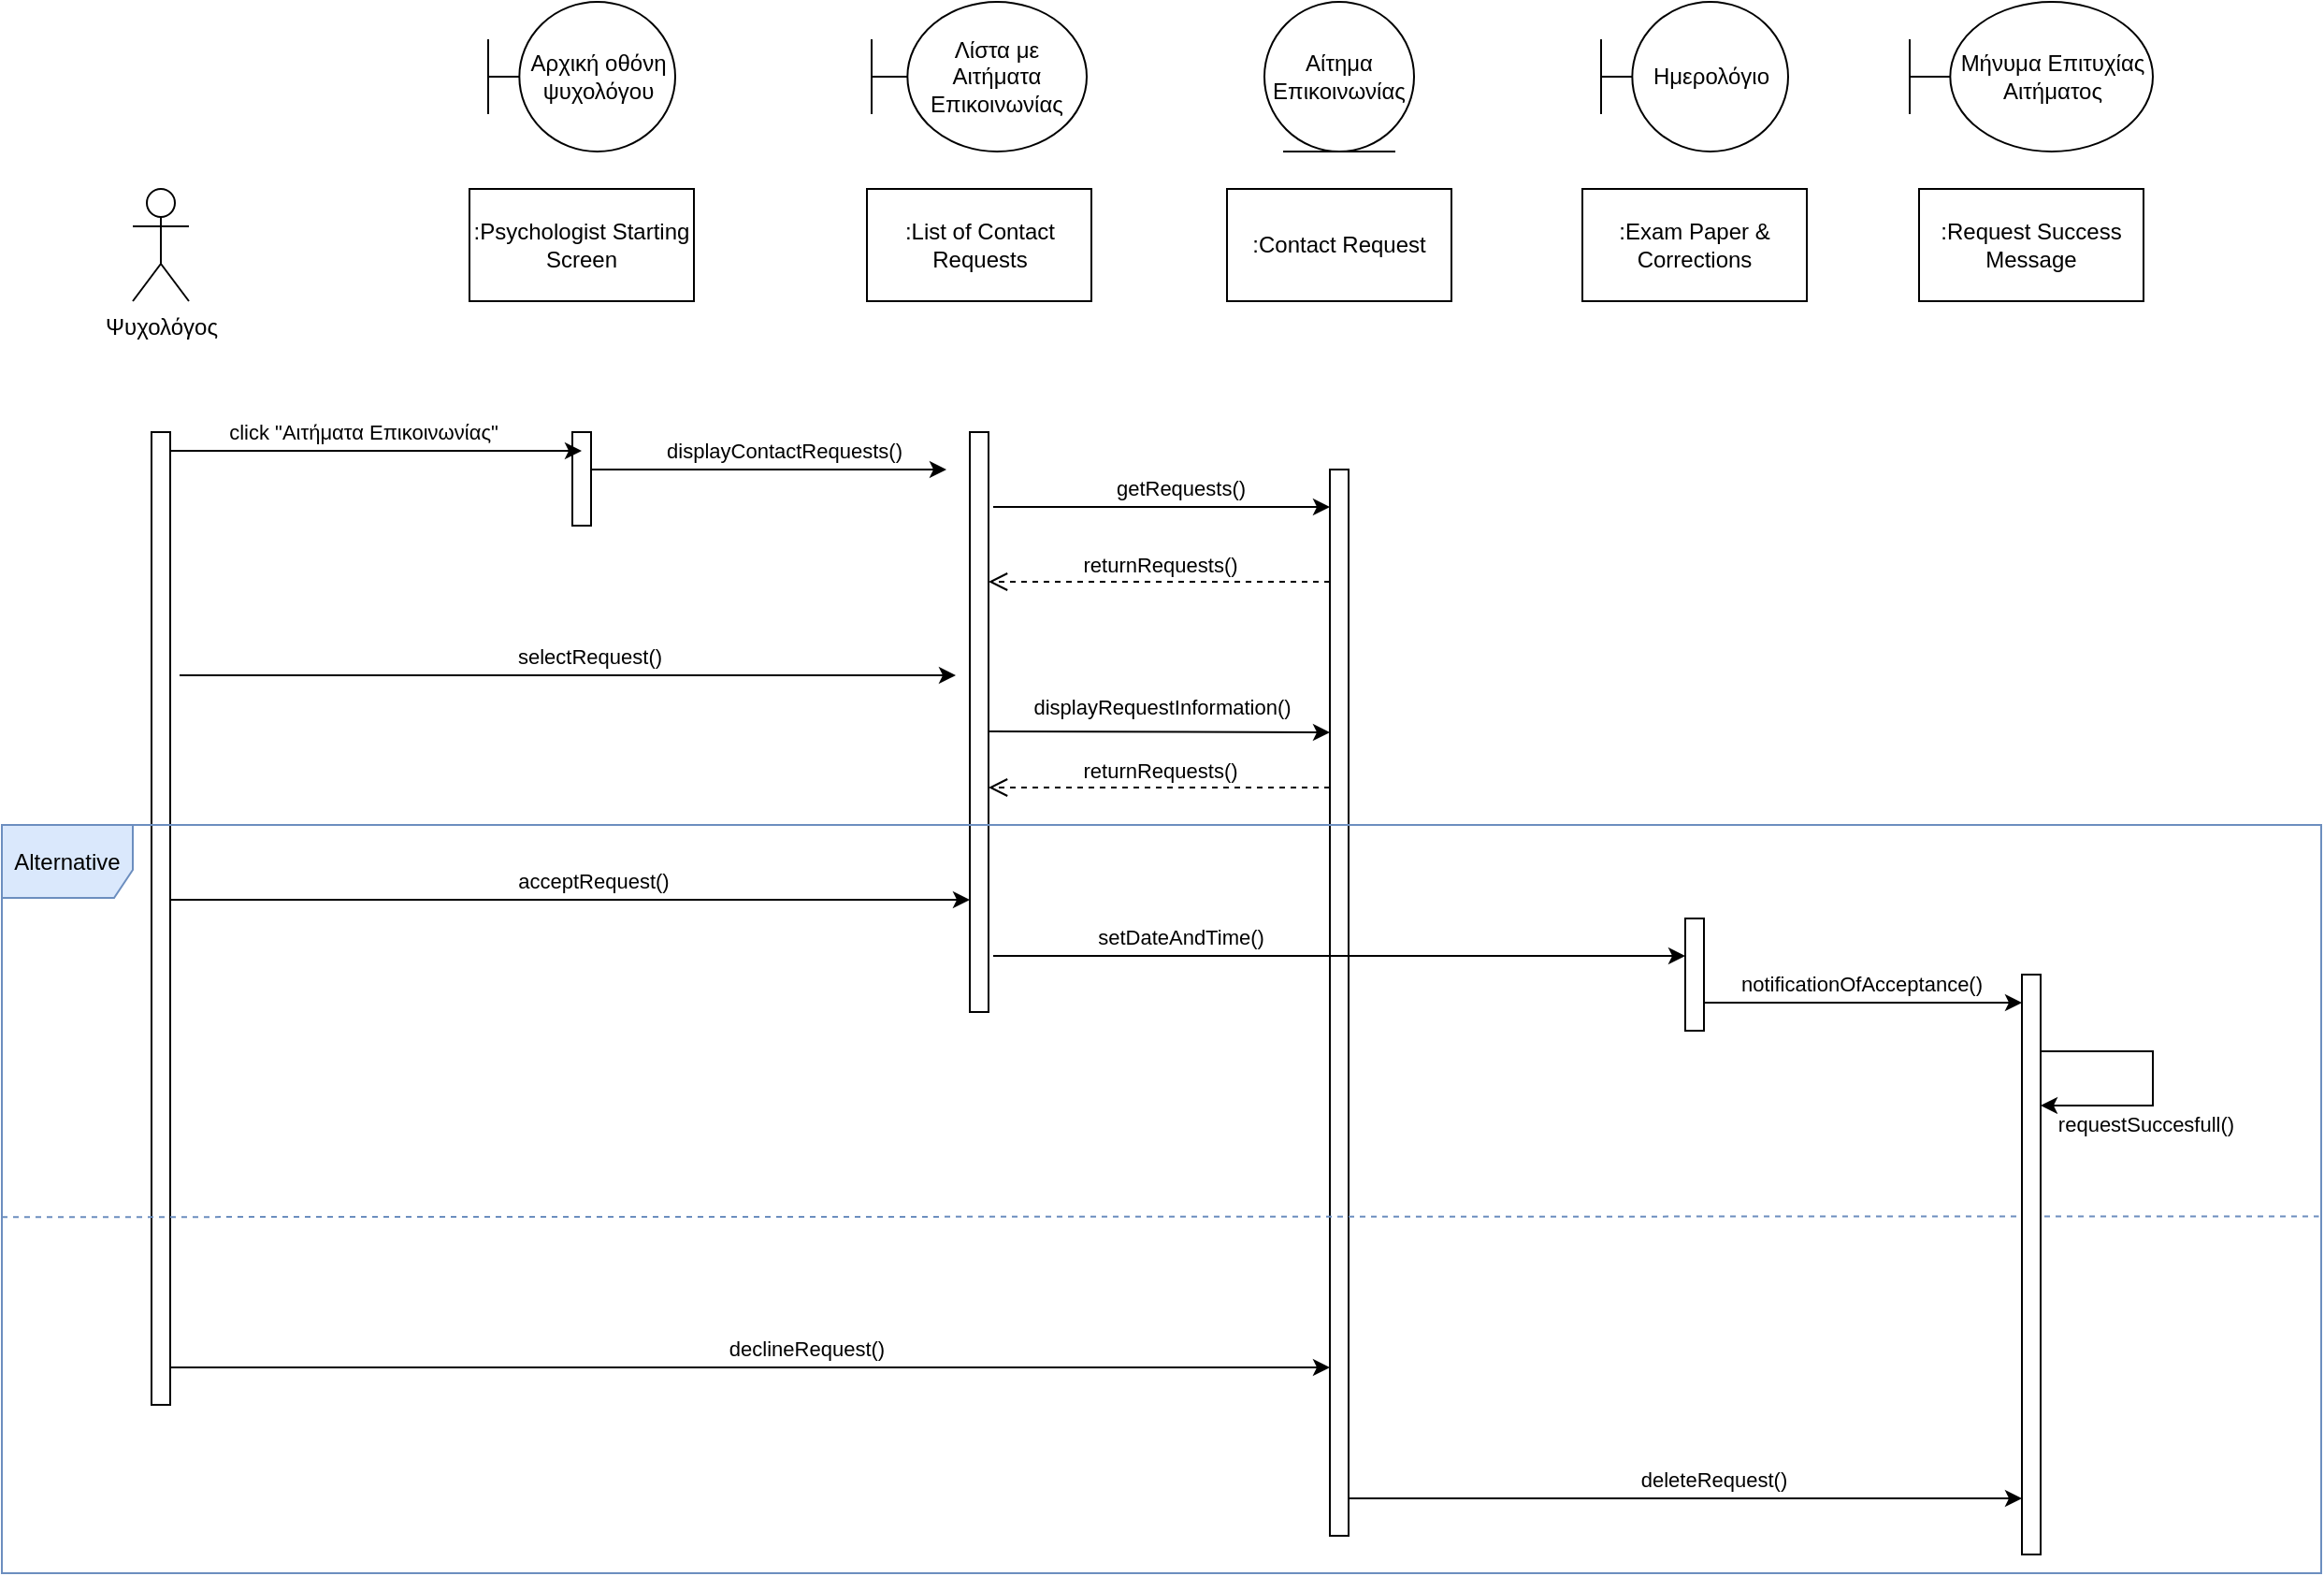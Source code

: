 <mxfile version="21.2.9" type="device">
  <diagram name="Σελίδα-1" id="_lJqW_yFYZ5H-BaYLXQz">
    <mxGraphModel dx="3540" dy="1991" grid="1" gridSize="10" guides="1" tooltips="1" connect="1" arrows="1" fold="1" page="1" pageScale="1" pageWidth="1654" pageHeight="1169" math="0" shadow="0">
      <root>
        <mxCell id="0" />
        <mxCell id="1" parent="0" />
        <mxCell id="HmwX1XfFwYf_WI6rh7wV-1" value="Ψυχολόγος" style="shape=umlActor;verticalLabelPosition=bottom;verticalAlign=top;html=1;" parent="1" vertex="1">
          <mxGeometry x="-1530" y="-1020" width="30" height="60" as="geometry" />
        </mxCell>
        <mxCell id="HmwX1XfFwYf_WI6rh7wV-2" value="" style="html=1;points=[];perimeter=orthogonalPerimeter;outlineConnect=0;targetShapes=umlLifeline;portConstraint=eastwest;newEdgeStyle={&quot;edgeStyle&quot;:&quot;elbowEdgeStyle&quot;,&quot;elbow&quot;:&quot;vertical&quot;,&quot;curved&quot;:0,&quot;rounded&quot;:0};" parent="1" vertex="1">
          <mxGeometry x="-1520" y="-890" width="10" height="520" as="geometry" />
        </mxCell>
        <mxCell id="HmwX1XfFwYf_WI6rh7wV-3" value="Λίστα με Αιτήματα Επικοινωνίας" style="shape=umlBoundary;whiteSpace=wrap;html=1;" parent="1" vertex="1">
          <mxGeometry x="-1135" y="-1120" width="115" height="80" as="geometry" />
        </mxCell>
        <mxCell id="HmwX1XfFwYf_WI6rh7wV-4" value=":Psychologist Starting Screen" style="rounded=0;whiteSpace=wrap;html=1;" parent="1" vertex="1">
          <mxGeometry x="-1350" y="-1020" width="120" height="60" as="geometry" />
        </mxCell>
        <mxCell id="HmwX1XfFwYf_WI6rh7wV-5" value="Αρχική οθόνη ψυχολόγου" style="shape=umlBoundary;whiteSpace=wrap;html=1;" parent="1" vertex="1">
          <mxGeometry x="-1340" y="-1120" width="100" height="80" as="geometry" />
        </mxCell>
        <mxCell id="HmwX1XfFwYf_WI6rh7wV-6" value=":List of Contact Requests" style="rounded=0;whiteSpace=wrap;html=1;" parent="1" vertex="1">
          <mxGeometry x="-1137.5" y="-1020" width="120" height="60" as="geometry" />
        </mxCell>
        <mxCell id="HmwX1XfFwYf_WI6rh7wV-7" value="Ημερολόγιο" style="shape=umlBoundary;whiteSpace=wrap;html=1;" parent="1" vertex="1">
          <mxGeometry x="-745" y="-1120" width="100" height="80" as="geometry" />
        </mxCell>
        <mxCell id="HmwX1XfFwYf_WI6rh7wV-8" value="" style="html=1;points=[];perimeter=orthogonalPerimeter;outlineConnect=0;targetShapes=umlLifeline;portConstraint=eastwest;newEdgeStyle={&quot;edgeStyle&quot;:&quot;elbowEdgeStyle&quot;,&quot;elbow&quot;:&quot;vertical&quot;,&quot;curved&quot;:0,&quot;rounded&quot;:0};" parent="1" vertex="1">
          <mxGeometry x="-1295" y="-890" width="10" height="50" as="geometry" />
        </mxCell>
        <mxCell id="HmwX1XfFwYf_WI6rh7wV-9" value="Μήνυμα Επιτυχίας Αιτήματος" style="shape=umlBoundary;whiteSpace=wrap;html=1;" parent="1" vertex="1">
          <mxGeometry x="-580" y="-1120" width="130" height="80" as="geometry" />
        </mxCell>
        <mxCell id="HmwX1XfFwYf_WI6rh7wV-11" value="" style="html=1;points=[];perimeter=orthogonalPerimeter;outlineConnect=0;targetShapes=umlLifeline;portConstraint=eastwest;newEdgeStyle={&quot;edgeStyle&quot;:&quot;elbowEdgeStyle&quot;,&quot;elbow&quot;:&quot;vertical&quot;,&quot;curved&quot;:0,&quot;rounded&quot;:0};" parent="1" vertex="1">
          <mxGeometry x="-1082.5" y="-890" width="10" height="310" as="geometry" />
        </mxCell>
        <mxCell id="HmwX1XfFwYf_WI6rh7wV-12" value="" style="endArrow=classic;html=1;rounded=0;" parent="1" source="HmwX1XfFwYf_WI6rh7wV-2" edge="1">
          <mxGeometry width="50" height="50" relative="1" as="geometry">
            <mxPoint x="-1480" y="-860" as="sourcePoint" />
            <mxPoint x="-1290" y="-880" as="targetPoint" />
          </mxGeometry>
        </mxCell>
        <mxCell id="HmwX1XfFwYf_WI6rh7wV-13" value="click &quot;Αιτήματα Επικοινωνίας&quot;" style="edgeLabel;html=1;align=center;verticalAlign=middle;resizable=0;points=[];" parent="HmwX1XfFwYf_WI6rh7wV-12" vertex="1" connectable="0">
          <mxGeometry x="0.187" y="-2" relative="1" as="geometry">
            <mxPoint x="-28" y="-12" as="offset" />
          </mxGeometry>
        </mxCell>
        <mxCell id="HmwX1XfFwYf_WI6rh7wV-14" value="" style="html=1;points=[];perimeter=orthogonalPerimeter;outlineConnect=0;targetShapes=umlLifeline;portConstraint=eastwest;newEdgeStyle={&quot;edgeStyle&quot;:&quot;elbowEdgeStyle&quot;,&quot;elbow&quot;:&quot;vertical&quot;,&quot;curved&quot;:0,&quot;rounded&quot;:0};" parent="1" vertex="1">
          <mxGeometry x="-890" y="-870" width="10" height="570" as="geometry" />
        </mxCell>
        <mxCell id="HmwX1XfFwYf_WI6rh7wV-15" value="" style="endArrow=classic;html=1;rounded=0;" parent="1" edge="1">
          <mxGeometry width="50" height="50" relative="1" as="geometry">
            <mxPoint x="-1285" y="-870" as="sourcePoint" />
            <mxPoint x="-1095" y="-870" as="targetPoint" />
          </mxGeometry>
        </mxCell>
        <mxCell id="HmwX1XfFwYf_WI6rh7wV-16" value="displayContactRequests()" style="edgeLabel;html=1;align=center;verticalAlign=middle;resizable=0;points=[];" parent="HmwX1XfFwYf_WI6rh7wV-15" vertex="1" connectable="0">
          <mxGeometry x="0.259" y="3" relative="1" as="geometry">
            <mxPoint x="-17" y="-7" as="offset" />
          </mxGeometry>
        </mxCell>
        <mxCell id="HmwX1XfFwYf_WI6rh7wV-17" value="" style="endArrow=classic;html=1;rounded=0;" parent="1" edge="1">
          <mxGeometry width="50" height="50" relative="1" as="geometry">
            <mxPoint x="-1070" y="-850" as="sourcePoint" />
            <mxPoint x="-890" y="-850" as="targetPoint" />
          </mxGeometry>
        </mxCell>
        <mxCell id="HmwX1XfFwYf_WI6rh7wV-18" value="getRequests()" style="edgeLabel;html=1;align=center;verticalAlign=middle;resizable=0;points=[];" parent="HmwX1XfFwYf_WI6rh7wV-17" vertex="1" connectable="0">
          <mxGeometry x="0.344" relative="1" as="geometry">
            <mxPoint x="-21" y="-10" as="offset" />
          </mxGeometry>
        </mxCell>
        <mxCell id="HmwX1XfFwYf_WI6rh7wV-19" value=":Contact Request" style="rounded=0;whiteSpace=wrap;html=1;" parent="1" vertex="1">
          <mxGeometry x="-945" y="-1020" width="120" height="60" as="geometry" />
        </mxCell>
        <mxCell id="HmwX1XfFwYf_WI6rh7wV-20" value="returnRequests()" style="html=1;verticalAlign=bottom;endArrow=open;dashed=1;endSize=8;edgeStyle=elbowEdgeStyle;elbow=vertical;curved=0;rounded=0;" parent="1" edge="1">
          <mxGeometry relative="1" as="geometry">
            <mxPoint x="-890" y="-810" as="sourcePoint" />
            <mxPoint x="-1072.5" y="-810" as="targetPoint" />
          </mxGeometry>
        </mxCell>
        <mxCell id="HmwX1XfFwYf_WI6rh7wV-21" value="" style="endArrow=classic;html=1;rounded=0;" parent="1" edge="1">
          <mxGeometry width="50" height="50" relative="1" as="geometry">
            <mxPoint x="-1505" y="-760" as="sourcePoint" />
            <mxPoint x="-1090" y="-760" as="targetPoint" />
          </mxGeometry>
        </mxCell>
        <mxCell id="HmwX1XfFwYf_WI6rh7wV-22" value="selectRequest()" style="edgeLabel;html=1;align=center;verticalAlign=middle;resizable=0;points=[];" parent="HmwX1XfFwYf_WI6rh7wV-21" vertex="1" connectable="0">
          <mxGeometry x="0.187" y="-2" relative="1" as="geometry">
            <mxPoint x="-28" y="-12" as="offset" />
          </mxGeometry>
        </mxCell>
        <mxCell id="HmwX1XfFwYf_WI6rh7wV-23" value="" style="html=1;points=[];perimeter=orthogonalPerimeter;outlineConnect=0;targetShapes=umlLifeline;portConstraint=eastwest;newEdgeStyle={&quot;edgeStyle&quot;:&quot;elbowEdgeStyle&quot;,&quot;elbow&quot;:&quot;vertical&quot;,&quot;curved&quot;:0,&quot;rounded&quot;:0};" parent="1" vertex="1">
          <mxGeometry x="-700" y="-630" width="10" height="60" as="geometry" />
        </mxCell>
        <mxCell id="HmwX1XfFwYf_WI6rh7wV-24" value="" style="endArrow=classic;html=1;rounded=0;" parent="1" edge="1">
          <mxGeometry width="50" height="50" relative="1" as="geometry">
            <mxPoint x="-1072.5" y="-730" as="sourcePoint" />
            <mxPoint x="-890" y="-729.5" as="targetPoint" />
          </mxGeometry>
        </mxCell>
        <mxCell id="HmwX1XfFwYf_WI6rh7wV-25" value="displayRequestInformation()" style="edgeLabel;html=1;align=center;verticalAlign=middle;resizable=0;points=[];" parent="HmwX1XfFwYf_WI6rh7wV-24" vertex="1" connectable="0">
          <mxGeometry x="0.292" relative="1" as="geometry">
            <mxPoint x="-26" y="-14" as="offset" />
          </mxGeometry>
        </mxCell>
        <mxCell id="HmwX1XfFwYf_WI6rh7wV-26" value="" style="endArrow=classic;html=1;rounded=0;" parent="1" edge="1" target="HmwX1XfFwYf_WI6rh7wV-23">
          <mxGeometry width="50" height="50" relative="1" as="geometry">
            <mxPoint x="-1070" y="-610" as="sourcePoint" />
            <mxPoint x="-700" y="-650" as="targetPoint" />
          </mxGeometry>
        </mxCell>
        <mxCell id="HmwX1XfFwYf_WI6rh7wV-27" value="setDateAndTime()" style="edgeLabel;html=1;align=center;verticalAlign=middle;resizable=0;points=[];" parent="HmwX1XfFwYf_WI6rh7wV-26" vertex="1" connectable="0">
          <mxGeometry x="0.166" y="4" relative="1" as="geometry">
            <mxPoint x="-116" y="-6" as="offset" />
          </mxGeometry>
        </mxCell>
        <mxCell id="HmwX1XfFwYf_WI6rh7wV-28" value=":Exam Paper &amp;amp; Corrections" style="rounded=0;whiteSpace=wrap;html=1;" parent="1" vertex="1">
          <mxGeometry x="-755" y="-1020" width="120" height="60" as="geometry" />
        </mxCell>
        <mxCell id="HmwX1XfFwYf_WI6rh7wV-32" value="Αίτημα Επικοινωνίας" style="ellipse;shape=umlEntity;whiteSpace=wrap;html=1;" parent="1" vertex="1">
          <mxGeometry x="-925" y="-1120" width="80" height="80" as="geometry" />
        </mxCell>
        <mxCell id="HmwX1XfFwYf_WI6rh7wV-33" value=":Request Success Message" style="rounded=0;whiteSpace=wrap;html=1;" parent="1" vertex="1">
          <mxGeometry x="-575" y="-1020" width="120" height="60" as="geometry" />
        </mxCell>
        <mxCell id="HmwX1XfFwYf_WI6rh7wV-53" value="" style="endArrow=classic;html=1;rounded=0;" parent="1" edge="1">
          <mxGeometry width="50" height="50" relative="1" as="geometry">
            <mxPoint x="-690" y="-585" as="sourcePoint" />
            <mxPoint x="-520" y="-585" as="targetPoint" />
          </mxGeometry>
        </mxCell>
        <mxCell id="HmwX1XfFwYf_WI6rh7wV-54" value="notificationOfAcceptance()" style="edgeLabel;html=1;align=center;verticalAlign=middle;resizable=0;points=[];" parent="HmwX1XfFwYf_WI6rh7wV-53" vertex="1" connectable="0">
          <mxGeometry x="0.166" y="4" relative="1" as="geometry">
            <mxPoint x="-15" y="-6" as="offset" />
          </mxGeometry>
        </mxCell>
        <mxCell id="HmwX1XfFwYf_WI6rh7wV-60" value="Alternative" style="shape=umlFrame;whiteSpace=wrap;html=1;pointerEvents=0;fillColor=#dae8fc;strokeColor=#6c8ebf;width=70;height=39;" parent="1" vertex="1">
          <mxGeometry x="-1600" y="-680" width="1240" height="400" as="geometry" />
        </mxCell>
        <mxCell id="HmwX1XfFwYf_WI6rh7wV-61" value="" style="endArrow=none;dashed=1;html=1;rounded=0;fillColor=#dae8fc;strokeColor=#6c8ebf;entryX=0.999;entryY=0.523;entryDx=0;entryDy=0;entryPerimeter=0;exitX=0;exitY=0.524;exitDx=0;exitDy=0;exitPerimeter=0;" parent="1" source="HmwX1XfFwYf_WI6rh7wV-60" target="HmwX1XfFwYf_WI6rh7wV-60" edge="1">
          <mxGeometry width="50" height="50" relative="1" as="geometry">
            <mxPoint x="-1600" y="-429" as="sourcePoint" />
            <mxPoint x="-810" y="-430" as="targetPoint" />
          </mxGeometry>
        </mxCell>
        <mxCell id="HmwX1XfFwYf_WI6rh7wV-62" value="" style="endArrow=classic;html=1;rounded=0;" parent="1" edge="1">
          <mxGeometry width="50" height="50" relative="1" as="geometry">
            <mxPoint x="-1510" y="-390" as="sourcePoint" />
            <mxPoint x="-890" y="-390" as="targetPoint" />
            <Array as="points">
              <mxPoint x="-990" y="-390" />
            </Array>
          </mxGeometry>
        </mxCell>
        <mxCell id="HmwX1XfFwYf_WI6rh7wV-63" value="declineRequest()" style="edgeLabel;html=1;align=center;verticalAlign=middle;resizable=0;points=[];" parent="HmwX1XfFwYf_WI6rh7wV-62" vertex="1" connectable="0">
          <mxGeometry x="0.187" y="-2" relative="1" as="geometry">
            <mxPoint x="-28" y="-12" as="offset" />
          </mxGeometry>
        </mxCell>
        <mxCell id="HmwX1XfFwYf_WI6rh7wV-67" value="" style="endArrow=classic;html=1;rounded=0;" parent="1" target="HmwX1XfFwYf_WI6rh7wV-51" edge="1">
          <mxGeometry width="50" height="50" relative="1" as="geometry">
            <mxPoint x="-880" y="-320" as="sourcePoint" />
            <mxPoint x="-710" y="-320" as="targetPoint" />
          </mxGeometry>
        </mxCell>
        <mxCell id="HmwX1XfFwYf_WI6rh7wV-68" value="deleteRequest()" style="edgeLabel;html=1;align=center;verticalAlign=middle;resizable=0;points=[];" parent="HmwX1XfFwYf_WI6rh7wV-67" vertex="1" connectable="0">
          <mxGeometry x="0.166" y="4" relative="1" as="geometry">
            <mxPoint x="-15" y="-6" as="offset" />
          </mxGeometry>
        </mxCell>
        <mxCell id="LnwAzEKbne95_ppzDad2-1" value="returnRequests()" style="html=1;verticalAlign=bottom;endArrow=open;dashed=1;endSize=8;edgeStyle=elbowEdgeStyle;elbow=vertical;curved=0;rounded=0;" edge="1" parent="1">
          <mxGeometry relative="1" as="geometry">
            <mxPoint x="-890" y="-700" as="sourcePoint" />
            <mxPoint x="-1072.5" y="-700" as="targetPoint" />
          </mxGeometry>
        </mxCell>
        <mxCell id="LnwAzEKbne95_ppzDad2-2" value="" style="endArrow=classic;html=1;rounded=0;" edge="1" parent="1" source="HmwX1XfFwYf_WI6rh7wV-2" target="HmwX1XfFwYf_WI6rh7wV-11">
          <mxGeometry width="50" height="50" relative="1" as="geometry">
            <mxPoint x="-1500" y="-670" as="sourcePoint" />
            <mxPoint x="-1085" y="-670" as="targetPoint" />
            <Array as="points">
              <mxPoint x="-1180" y="-640" />
            </Array>
          </mxGeometry>
        </mxCell>
        <mxCell id="LnwAzEKbne95_ppzDad2-3" value="acceptRequest()" style="edgeLabel;html=1;align=center;verticalAlign=middle;resizable=0;points=[];" vertex="1" connectable="0" parent="LnwAzEKbne95_ppzDad2-2">
          <mxGeometry x="0.187" y="-2" relative="1" as="geometry">
            <mxPoint x="-28" y="-12" as="offset" />
          </mxGeometry>
        </mxCell>
        <mxCell id="HmwX1XfFwYf_WI6rh7wV-51" value="" style="html=1;points=[];perimeter=orthogonalPerimeter;outlineConnect=0;targetShapes=umlLifeline;portConstraint=eastwest;newEdgeStyle={&quot;edgeStyle&quot;:&quot;elbowEdgeStyle&quot;,&quot;elbow&quot;:&quot;vertical&quot;,&quot;curved&quot;:0,&quot;rounded&quot;:0};" parent="1" vertex="1">
          <mxGeometry x="-520" y="-600" width="10" height="310" as="geometry" />
        </mxCell>
        <mxCell id="LnwAzEKbne95_ppzDad2-6" value="" style="endArrow=classic;html=1;rounded=0;" edge="1" parent="1" source="HmwX1XfFwYf_WI6rh7wV-51" target="HmwX1XfFwYf_WI6rh7wV-51">
          <mxGeometry width="50" height="50" relative="1" as="geometry">
            <mxPoint x="-500" y="-559" as="sourcePoint" />
            <mxPoint x="-420" y="-609" as="targetPoint" />
            <Array as="points">
              <mxPoint x="-450" y="-559" />
              <mxPoint x="-450" y="-530" />
            </Array>
          </mxGeometry>
        </mxCell>
        <mxCell id="LnwAzEKbne95_ppzDad2-7" value="requestSuccesfull()" style="edgeLabel;html=1;align=center;verticalAlign=middle;resizable=0;points=[];" vertex="1" connectable="0" parent="LnwAzEKbne95_ppzDad2-6">
          <mxGeometry x="0.525" y="-1" relative="1" as="geometry">
            <mxPoint x="20" y="11" as="offset" />
          </mxGeometry>
        </mxCell>
      </root>
    </mxGraphModel>
  </diagram>
</mxfile>
